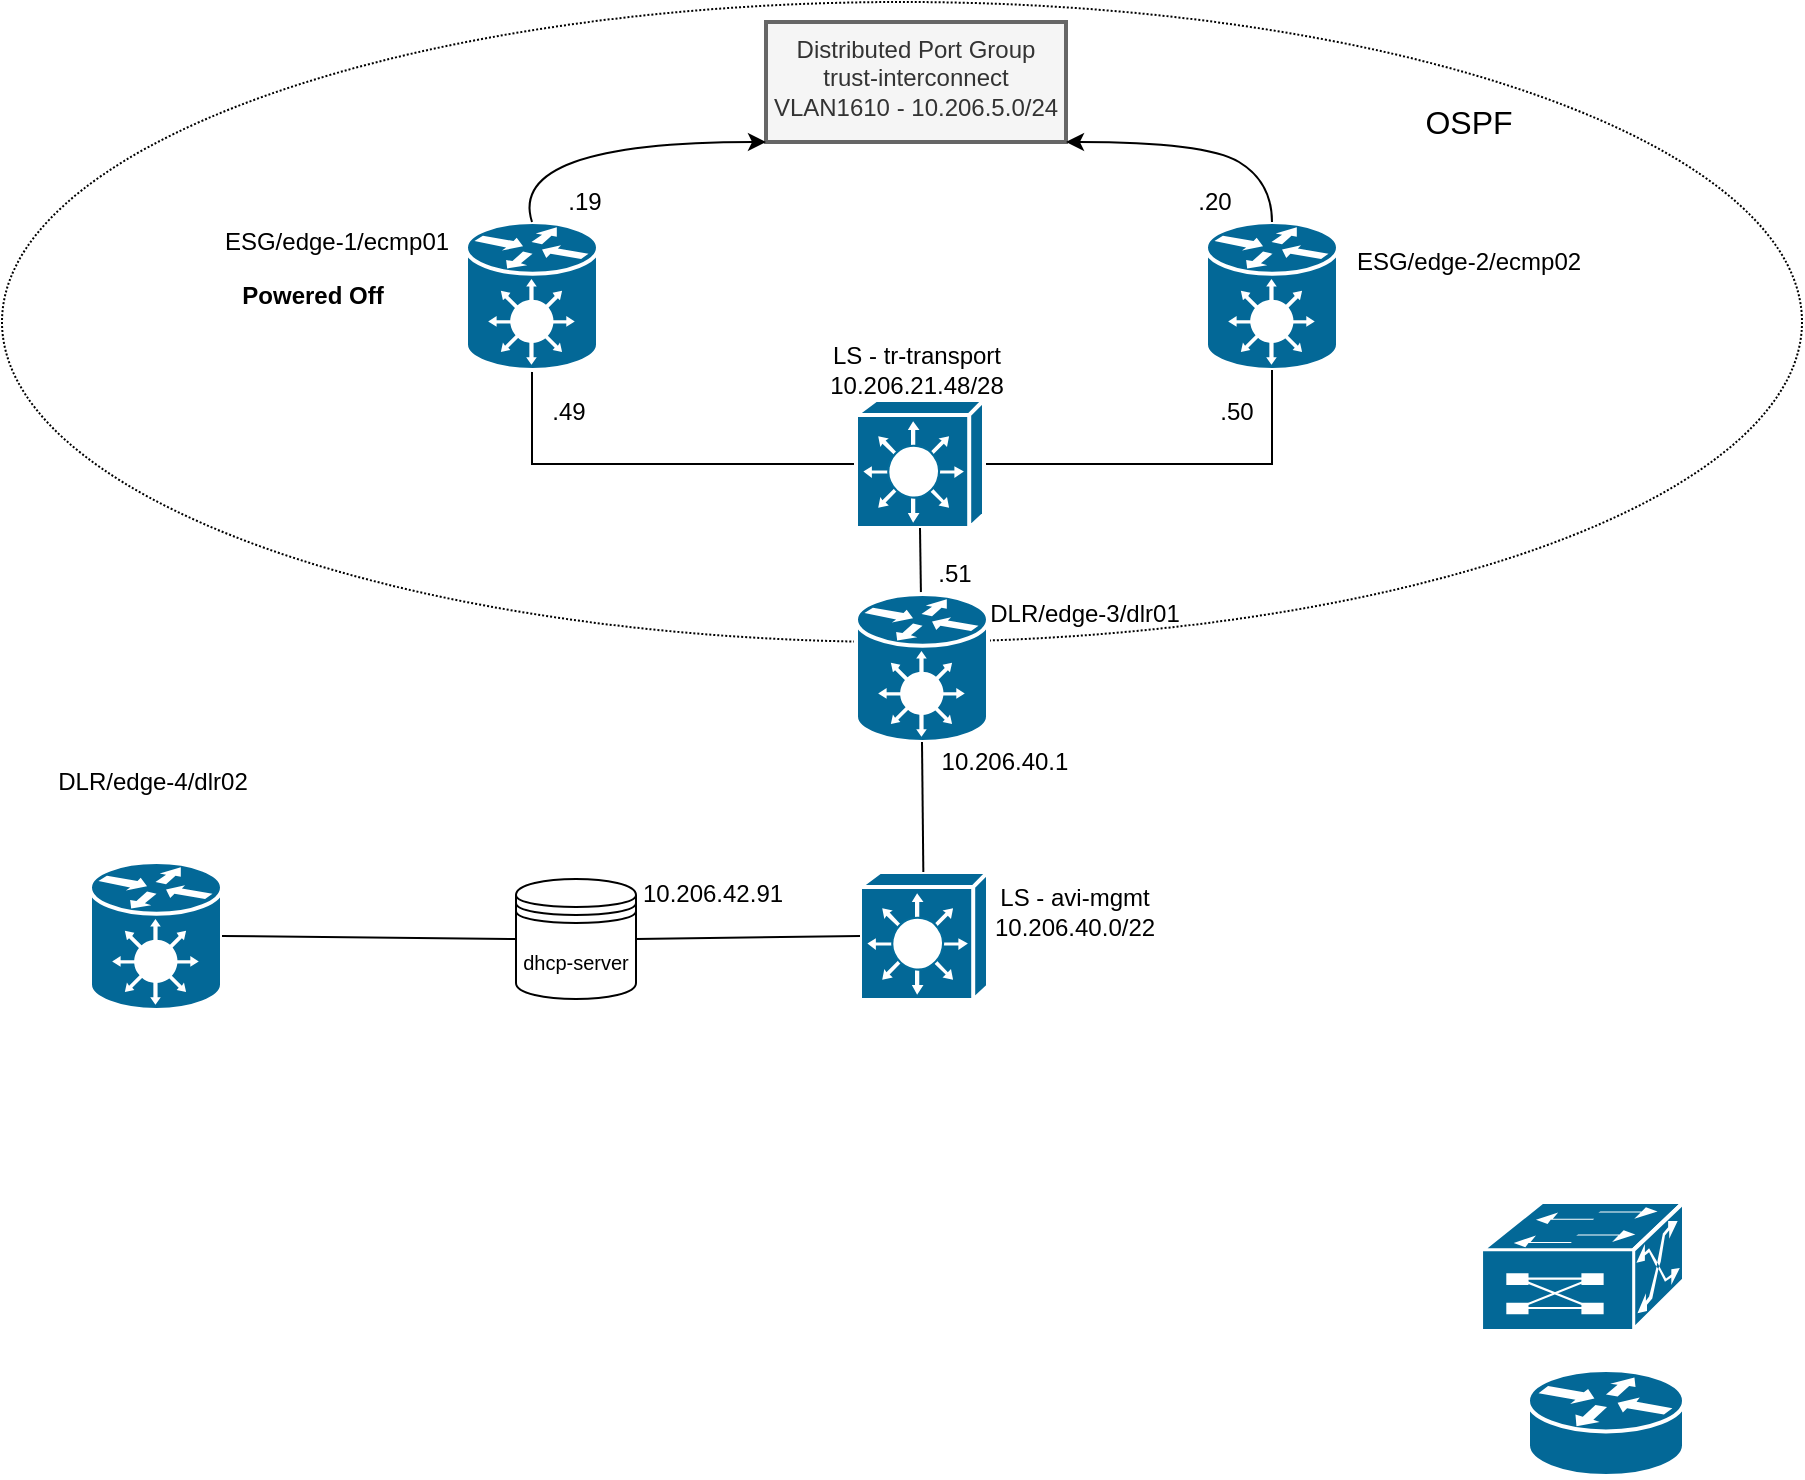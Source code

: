 <mxfile version="16.2.7" type="github">
  <diagram name="Page-1" id="c37626ed-c26b-45fb-9056-f9ebc6bb27b6">
    <mxGraphModel dx="1210" dy="779" grid="1" gridSize="10" guides="1" tooltips="1" connect="1" arrows="1" fold="1" page="1" pageScale="1" pageWidth="1100" pageHeight="850" background="none" math="0" shadow="0">
      <root>
        <mxCell id="0" />
        <mxCell id="1" parent="0" />
        <mxCell id="1xLOZ17CYS4UkB0JXkVa-25" value="" style="ellipse;whiteSpace=wrap;html=1;dashed=1;dashPattern=1 1;" vertex="1" parent="1">
          <mxGeometry x="150" y="10" width="900" height="320" as="geometry" />
        </mxCell>
        <mxCell id="1xLOZ17CYS4UkB0JXkVa-2" value="" style="shape=mxgraph.cisco.switches.multiswitch_device;sketch=0;html=1;pointerEvents=1;dashed=0;fillColor=#036897;strokeColor=#ffffff;strokeWidth=2;verticalLabelPosition=bottom;verticalAlign=top;align=center;outlineConnect=0;" vertex="1" parent="1">
          <mxGeometry x="890" y="610" width="101" height="64" as="geometry" />
        </mxCell>
        <object label="" id="1xLOZ17CYS4UkB0JXkVa-3">
          <mxCell style="shape=mxgraph.cisco.routers.router;sketch=0;html=1;pointerEvents=1;dashed=0;fillColor=#036897;strokeColor=#ffffff;strokeWidth=2;verticalLabelPosition=bottom;verticalAlign=top;align=center;outlineConnect=0;" vertex="1" parent="1">
            <mxGeometry x="913" y="694" width="78" height="53" as="geometry" />
          </mxCell>
        </object>
        <mxCell id="1xLOZ17CYS4UkB0JXkVa-17" style="edgeStyle=orthogonalEdgeStyle;rounded=0;orthogonalLoop=1;jettySize=auto;html=1;exitX=0.5;exitY=1;exitDx=0;exitDy=0;exitPerimeter=0;entryX=0;entryY=0.5;entryDx=0;entryDy=0;entryPerimeter=0;endArrow=none;endFill=0;" edge="1" parent="1" source="1xLOZ17CYS4UkB0JXkVa-4" target="1xLOZ17CYS4UkB0JXkVa-15">
          <mxGeometry relative="1" as="geometry" />
        </mxCell>
        <mxCell id="1xLOZ17CYS4UkB0JXkVa-4" value="" style="shape=mxgraph.cisco.hubs_and_gateways.generic_gateway;sketch=0;html=1;pointerEvents=1;dashed=0;fillColor=#036897;strokeColor=#ffffff;strokeWidth=2;verticalLabelPosition=bottom;verticalAlign=top;align=center;outlineConnect=0;" vertex="1" parent="1">
          <mxGeometry x="382" y="120" width="66" height="74" as="geometry" />
        </mxCell>
        <mxCell id="1xLOZ17CYS4UkB0JXkVa-5" value="Distributed Port Group&lt;br&gt;trust-interconnect&lt;br&gt;VLAN1610 -&amp;nbsp;10.206.5.0/24" style="whiteSpace=wrap;html=1;verticalAlign=top;fillColor=#f5f5f5;strokeColor=#666666;sketch=0;dashed=0;strokeWidth=2;fontColor=#333333;" vertex="1" parent="1">
          <mxGeometry x="532" y="20" width="150" height="60" as="geometry" />
        </mxCell>
        <mxCell id="1xLOZ17CYS4UkB0JXkVa-7" value="" style="shape=mxgraph.cisco.hubs_and_gateways.generic_gateway;sketch=0;html=1;pointerEvents=1;dashed=0;fillColor=#036897;strokeColor=#ffffff;strokeWidth=2;verticalLabelPosition=bottom;verticalAlign=top;align=center;outlineConnect=0;" vertex="1" parent="1">
          <mxGeometry x="752" y="120" width="66" height="74" as="geometry" />
        </mxCell>
        <mxCell id="1xLOZ17CYS4UkB0JXkVa-8" value="" style="curved=1;endArrow=classic;html=1;rounded=0;entryX=0;entryY=1;entryDx=0;entryDy=0;exitX=0.5;exitY=0;exitDx=0;exitDy=0;exitPerimeter=0;" edge="1" parent="1" source="1xLOZ17CYS4UkB0JXkVa-4" target="1xLOZ17CYS4UkB0JXkVa-5">
          <mxGeometry width="50" height="50" relative="1" as="geometry">
            <mxPoint x="442" y="170" as="sourcePoint" />
            <mxPoint x="492" y="120" as="targetPoint" />
            <Array as="points">
              <mxPoint x="402" y="80" />
            </Array>
          </mxGeometry>
        </mxCell>
        <mxCell id="1xLOZ17CYS4UkB0JXkVa-9" value="" style="curved=1;endArrow=classic;html=1;rounded=0;entryX=1;entryY=1;entryDx=0;entryDy=0;exitX=0.5;exitY=0;exitDx=0;exitDy=0;exitPerimeter=0;" edge="1" parent="1" source="1xLOZ17CYS4UkB0JXkVa-7" target="1xLOZ17CYS4UkB0JXkVa-5">
          <mxGeometry width="50" height="50" relative="1" as="geometry">
            <mxPoint x="762" y="120" as="sourcePoint" />
            <mxPoint x="812" y="70" as="targetPoint" />
            <Array as="points">
              <mxPoint x="785" y="100" />
              <mxPoint x="752" y="80" />
            </Array>
          </mxGeometry>
        </mxCell>
        <mxCell id="1xLOZ17CYS4UkB0JXkVa-10" value=".19" style="text;html=1;resizable=0;autosize=1;align=center;verticalAlign=middle;points=[];fillColor=none;strokeColor=none;rounded=0;" vertex="1" parent="1">
          <mxGeometry x="426" y="100" width="30" height="20" as="geometry" />
        </mxCell>
        <mxCell id="1xLOZ17CYS4UkB0JXkVa-11" value=".20" style="text;html=1;resizable=0;autosize=1;align=center;verticalAlign=middle;points=[];fillColor=none;strokeColor=none;rounded=0;" vertex="1" parent="1">
          <mxGeometry x="741" y="100" width="30" height="20" as="geometry" />
        </mxCell>
        <mxCell id="1xLOZ17CYS4UkB0JXkVa-12" value="LS - tr-transport&lt;br&gt;10.206.21.48/28" style="text;html=1;resizable=0;autosize=1;align=center;verticalAlign=middle;points=[];fillColor=none;strokeColor=none;rounded=0;" vertex="1" parent="1">
          <mxGeometry x="557" y="179" width="100" height="30" as="geometry" />
        </mxCell>
        <mxCell id="1xLOZ17CYS4UkB0JXkVa-13" value="Powered Off" style="text;html=1;resizable=0;autosize=1;align=center;verticalAlign=middle;points=[];fillColor=none;strokeColor=none;rounded=0;fontStyle=1" vertex="1" parent="1">
          <mxGeometry x="260" y="147" width="90" height="20" as="geometry" />
        </mxCell>
        <mxCell id="1xLOZ17CYS4UkB0JXkVa-14" value="ESG/edge-2/ecmp02" style="text;html=1;resizable=0;autosize=1;align=center;verticalAlign=middle;points=[];fillColor=none;strokeColor=none;rounded=0;" vertex="1" parent="1">
          <mxGeometry x="818" y="130" width="130" height="20" as="geometry" />
        </mxCell>
        <mxCell id="1xLOZ17CYS4UkB0JXkVa-18" value="" style="edgeStyle=orthogonalEdgeStyle;rounded=0;orthogonalLoop=1;jettySize=auto;html=1;endArrow=none;endFill=0;" edge="1" parent="1" source="1xLOZ17CYS4UkB0JXkVa-15" target="1xLOZ17CYS4UkB0JXkVa-7">
          <mxGeometry relative="1" as="geometry" />
        </mxCell>
        <mxCell id="1xLOZ17CYS4UkB0JXkVa-15" value="" style="shape=mxgraph.cisco.switches.layer_3_switch;sketch=0;html=1;pointerEvents=1;dashed=0;fillColor=#036897;strokeColor=#ffffff;strokeWidth=2;verticalLabelPosition=bottom;verticalAlign=top;align=center;outlineConnect=0;" vertex="1" parent="1">
          <mxGeometry x="577" y="209" width="64" height="64" as="geometry" />
        </mxCell>
        <mxCell id="1xLOZ17CYS4UkB0JXkVa-16" value="" style="endArrow=none;html=1;rounded=0;entryX=0.5;entryY=1;entryDx=0;entryDy=0;entryPerimeter=0;" edge="1" parent="1" source="1xLOZ17CYS4UkB0JXkVa-19" target="1xLOZ17CYS4UkB0JXkVa-15">
          <mxGeometry width="50" height="50" relative="1" as="geometry">
            <mxPoint x="570" y="400" as="sourcePoint" />
            <mxPoint x="620" y="350" as="targetPoint" />
          </mxGeometry>
        </mxCell>
        <mxCell id="1xLOZ17CYS4UkB0JXkVa-19" value="" style="shape=mxgraph.cisco.hubs_and_gateways.generic_gateway;sketch=0;html=1;pointerEvents=1;dashed=0;fillColor=#036897;strokeColor=#ffffff;strokeWidth=2;verticalLabelPosition=bottom;verticalAlign=top;align=center;outlineConnect=0;" vertex="1" parent="1">
          <mxGeometry x="577" y="306" width="66" height="74" as="geometry" />
        </mxCell>
        <mxCell id="1xLOZ17CYS4UkB0JXkVa-20" value=".49" style="text;html=1;resizable=0;autosize=1;align=center;verticalAlign=middle;points=[];fillColor=none;strokeColor=none;rounded=0;" vertex="1" parent="1">
          <mxGeometry x="418" y="205" width="30" height="20" as="geometry" />
        </mxCell>
        <mxCell id="1xLOZ17CYS4UkB0JXkVa-21" value="ESG/edge-1/ecmp01" style="text;html=1;resizable=0;autosize=1;align=center;verticalAlign=middle;points=[];fillColor=none;strokeColor=none;rounded=0;" vertex="1" parent="1">
          <mxGeometry x="252" y="120" width="130" height="20" as="geometry" />
        </mxCell>
        <mxCell id="1xLOZ17CYS4UkB0JXkVa-22" value=".50" style="text;html=1;resizable=0;autosize=1;align=center;verticalAlign=middle;points=[];fillColor=none;strokeColor=none;rounded=0;" vertex="1" parent="1">
          <mxGeometry x="752" y="205" width="30" height="20" as="geometry" />
        </mxCell>
        <mxCell id="1xLOZ17CYS4UkB0JXkVa-23" value="DLR/edge-3/dlr01" style="text;html=1;resizable=0;autosize=1;align=center;verticalAlign=middle;points=[];fillColor=none;strokeColor=none;rounded=0;" vertex="1" parent="1">
          <mxGeometry x="636" y="306" width="110" height="20" as="geometry" />
        </mxCell>
        <mxCell id="1xLOZ17CYS4UkB0JXkVa-24" value=".51" style="text;html=1;resizable=0;autosize=1;align=center;verticalAlign=middle;points=[];fillColor=none;strokeColor=none;rounded=0;" vertex="1" parent="1">
          <mxGeometry x="611" y="286" width="30" height="20" as="geometry" />
        </mxCell>
        <mxCell id="1xLOZ17CYS4UkB0JXkVa-27" value="LS - avi-mgmt&lt;br&gt;10.206.40.0/22" style="text;html=1;resizable=0;autosize=1;align=center;verticalAlign=middle;points=[];fillColor=none;strokeColor=none;rounded=0;" vertex="1" parent="1">
          <mxGeometry x="636" y="450" width="100" height="30" as="geometry" />
        </mxCell>
        <mxCell id="1xLOZ17CYS4UkB0JXkVa-28" value="" style="shape=mxgraph.cisco.switches.layer_3_switch;sketch=0;html=1;pointerEvents=1;dashed=0;fillColor=#036897;strokeColor=#ffffff;strokeWidth=2;verticalLabelPosition=bottom;verticalAlign=top;align=center;outlineConnect=0;" vertex="1" parent="1">
          <mxGeometry x="579" y="445" width="64" height="64" as="geometry" />
        </mxCell>
        <mxCell id="1xLOZ17CYS4UkB0JXkVa-29" value="" style="endArrow=none;html=1;rounded=0;entryX=0.5;entryY=1;entryDx=0;entryDy=0;entryPerimeter=0;" edge="1" parent="1" source="1xLOZ17CYS4UkB0JXkVa-28" target="1xLOZ17CYS4UkB0JXkVa-19">
          <mxGeometry width="50" height="50" relative="1" as="geometry">
            <mxPoint x="580" y="350" as="sourcePoint" />
            <mxPoint x="630" y="300" as="targetPoint" />
          </mxGeometry>
        </mxCell>
        <mxCell id="1xLOZ17CYS4UkB0JXkVa-30" value="10.206.40.1" style="text;html=1;resizable=0;autosize=1;align=center;verticalAlign=middle;points=[];fillColor=none;strokeColor=none;rounded=0;" vertex="1" parent="1">
          <mxGeometry x="611" y="380" width="80" height="20" as="geometry" />
        </mxCell>
        <mxCell id="1xLOZ17CYS4UkB0JXkVa-31" value="&lt;font style=&quot;font-size: 16px&quot;&gt;OSPF&lt;/font&gt;" style="text;html=1;resizable=0;autosize=1;align=center;verticalAlign=middle;points=[];fillColor=none;strokeColor=none;rounded=0;dashed=1;dashPattern=1 1;" vertex="1" parent="1">
          <mxGeometry x="853" y="60" width="60" height="20" as="geometry" />
        </mxCell>
        <mxCell id="1xLOZ17CYS4UkB0JXkVa-33" value="&lt;font style=&quot;font-size: 10px&quot;&gt;dhcp-server&lt;/font&gt;" style="shape=datastore;whiteSpace=wrap;html=1;fontSize=16;" vertex="1" parent="1">
          <mxGeometry x="407" y="448.5" width="60" height="60" as="geometry" />
        </mxCell>
        <mxCell id="1xLOZ17CYS4UkB0JXkVa-34" value="" style="endArrow=none;html=1;rounded=0;fontSize=10;entryX=0;entryY=0.5;entryDx=0;entryDy=0;entryPerimeter=0;exitX=1;exitY=0.5;exitDx=0;exitDy=0;" edge="1" parent="1" source="1xLOZ17CYS4UkB0JXkVa-33" target="1xLOZ17CYS4UkB0JXkVa-28">
          <mxGeometry width="50" height="50" relative="1" as="geometry">
            <mxPoint x="460" y="540" as="sourcePoint" />
            <mxPoint x="510" y="490" as="targetPoint" />
          </mxGeometry>
        </mxCell>
        <mxCell id="1xLOZ17CYS4UkB0JXkVa-35" value="10.206.42.91" style="text;html=1;resizable=0;autosize=1;align=center;verticalAlign=middle;points=[];fillColor=none;strokeColor=none;rounded=0;" vertex="1" parent="1">
          <mxGeometry x="460" y="445.5" width="90" height="20" as="geometry" />
        </mxCell>
        <mxCell id="1xLOZ17CYS4UkB0JXkVa-36" value="" style="shape=mxgraph.cisco.hubs_and_gateways.generic_gateway;sketch=0;html=1;pointerEvents=1;dashed=0;fillColor=#036897;strokeColor=#ffffff;strokeWidth=2;verticalLabelPosition=bottom;verticalAlign=top;align=center;outlineConnect=0;" vertex="1" parent="1">
          <mxGeometry x="194" y="440" width="66" height="74" as="geometry" />
        </mxCell>
        <mxCell id="1xLOZ17CYS4UkB0JXkVa-37" value="" style="endArrow=none;html=1;rounded=0;fontSize=10;entryX=0;entryY=0.5;entryDx=0;entryDy=0;exitX=1;exitY=0.5;exitDx=0;exitDy=0;exitPerimeter=0;" edge="1" parent="1" source="1xLOZ17CYS4UkB0JXkVa-36" target="1xLOZ17CYS4UkB0JXkVa-33">
          <mxGeometry width="50" height="50" relative="1" as="geometry">
            <mxPoint x="210" y="520" as="sourcePoint" />
            <mxPoint x="260" y="470" as="targetPoint" />
          </mxGeometry>
        </mxCell>
        <mxCell id="1xLOZ17CYS4UkB0JXkVa-38" value="DLR/edge-4/dlr02" style="text;html=1;resizable=0;autosize=1;align=center;verticalAlign=middle;points=[];fillColor=none;strokeColor=none;rounded=0;" vertex="1" parent="1">
          <mxGeometry x="170" y="390" width="110" height="20" as="geometry" />
        </mxCell>
      </root>
    </mxGraphModel>
  </diagram>
</mxfile>
